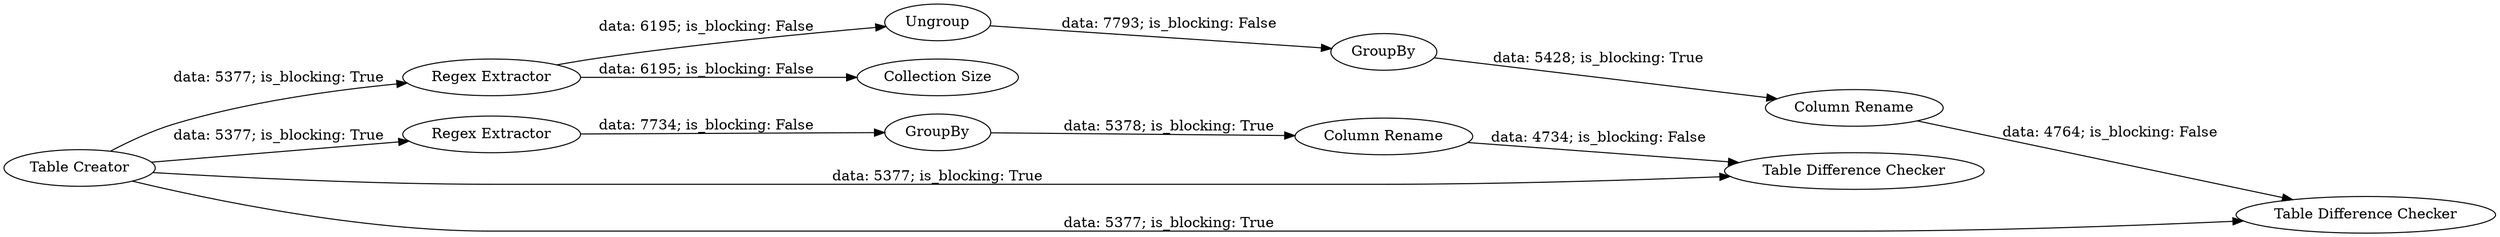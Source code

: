 digraph {
	"-5765070730708131165_136" [label="Column Rename"]
	"-5765070730708131165_129" [label="Table Creator"]
	"-5765070730708131165_137" [label=GroupBy]
	"-5765070730708131165_135" [label="Table Difference Checker"]
	"-5765070730708131165_134" [label=GroupBy]
	"-5765070730708131165_131" [label="Collection Size"]
	"-5765070730708131165_138" [label="Column Rename"]
	"-5765070730708131165_130" [label="Regex Extractor"]
	"-5765070730708131165_139" [label="Table Difference Checker"]
	"-5765070730708131165_132" [label="Regex Extractor"]
	"-5765070730708131165_133" [label=Ungroup]
	"-5765070730708131165_129" -> "-5765070730708131165_132" [label="data: 5377; is_blocking: True"]
	"-5765070730708131165_130" -> "-5765070730708131165_133" [label="data: 6195; is_blocking: False"]
	"-5765070730708131165_138" -> "-5765070730708131165_139" [label="data: 4764; is_blocking: False"]
	"-5765070730708131165_129" -> "-5765070730708131165_130" [label="data: 5377; is_blocking: True"]
	"-5765070730708131165_136" -> "-5765070730708131165_135" [label="data: 4734; is_blocking: False"]
	"-5765070730708131165_129" -> "-5765070730708131165_139" [label="data: 5377; is_blocking: True"]
	"-5765070730708131165_132" -> "-5765070730708131165_134" [label="data: 7734; is_blocking: False"]
	"-5765070730708131165_134" -> "-5765070730708131165_136" [label="data: 5378; is_blocking: True"]
	"-5765070730708131165_133" -> "-5765070730708131165_137" [label="data: 7793; is_blocking: False"]
	"-5765070730708131165_129" -> "-5765070730708131165_135" [label="data: 5377; is_blocking: True"]
	"-5765070730708131165_130" -> "-5765070730708131165_131" [label="data: 6195; is_blocking: False"]
	"-5765070730708131165_137" -> "-5765070730708131165_138" [label="data: 5428; is_blocking: True"]
	rankdir=LR
}
